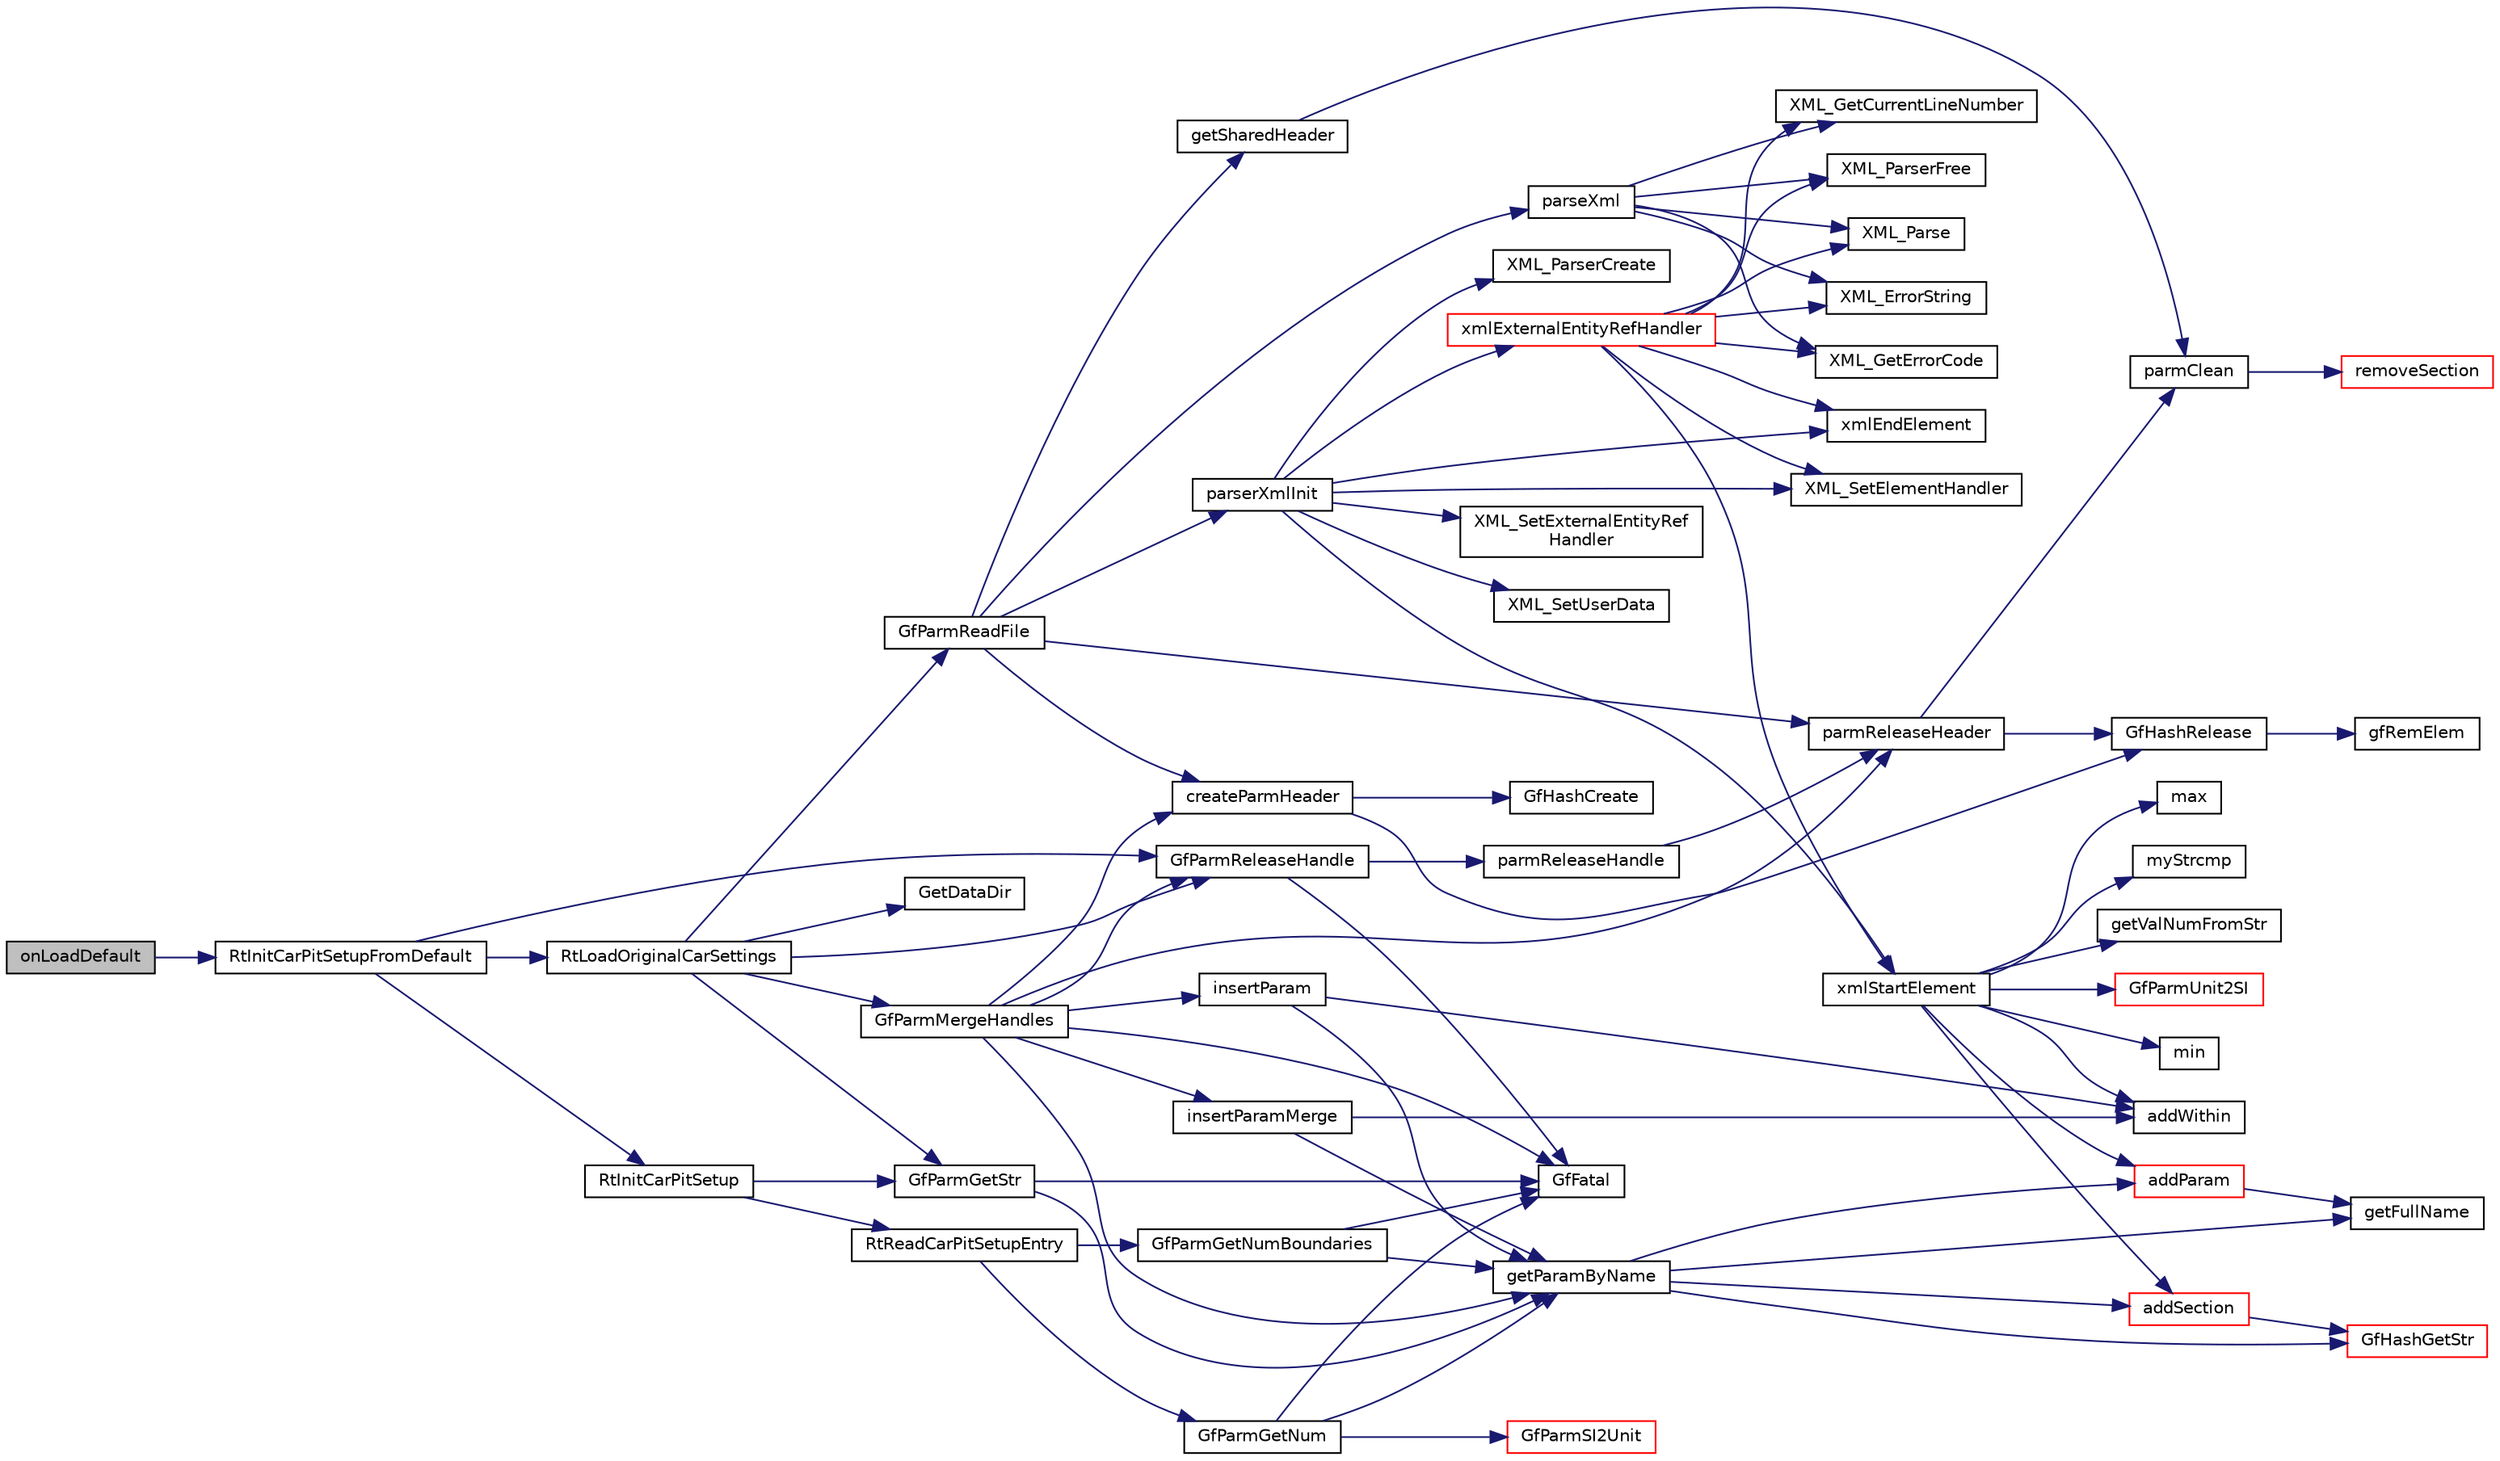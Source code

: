 digraph "onLoadDefault"
{
  edge [fontname="Helvetica",fontsize="10",labelfontname="Helvetica",labelfontsize="10"];
  node [fontname="Helvetica",fontsize="10",shape=record];
  rankdir="LR";
  Node1 [label="onLoadDefault",height=0.2,width=0.4,color="black", fillcolor="grey75", style="filled", fontcolor="black"];
  Node1 -> Node2 [color="midnightblue",fontsize="10",style="solid",fontname="Helvetica"];
  Node2 [label="RtInitCarPitSetupFromDefault",height=0.2,width=0.4,color="black", fillcolor="white", style="filled",URL="$group__setuptools.html#ga18613042fceb2a6d2e0c39513cdcba13",tooltip="Initialize the given tCarPitSetup with the original TORCS setup, that means the car setup merged with..."];
  Node2 -> Node3 [color="midnightblue",fontsize="10",style="solid",fontname="Helvetica"];
  Node3 [label="RtLoadOriginalCarSettings",height=0.2,width=0.4,color="black", fillcolor="white", style="filled",URL="$group__setuptools.html#ga84b1c1a4c6f08e9d698b63d383a1ffca",tooltip="Gets a handle to a parameter file containing the original TORCS car setup, that means the car setup m..."];
  Node3 -> Node4 [color="midnightblue",fontsize="10",style="solid",fontname="Helvetica"];
  Node4 [label="GetDataDir",height=0.2,width=0.4,color="black", fillcolor="white", style="filled",URL="$tgf_8cpp.html#a8da3bb990f9a7f989debae89ee819751"];
  Node3 -> Node5 [color="midnightblue",fontsize="10",style="solid",fontname="Helvetica"];
  Node5 [label="GfParmReadFile",height=0.2,width=0.4,color="black", fillcolor="white", style="filled",URL="$group__paramsfile.html#ga86fccfc1b5f8abf4ef6546896abd1e4f",tooltip="Read parameter set from file and return handle to parameter set. "];
  Node5 -> Node6 [color="midnightblue",fontsize="10",style="solid",fontname="Helvetica"];
  Node6 [label="getSharedHeader",height=0.2,width=0.4,color="black", fillcolor="white", style="filled",URL="$group__paramshelper.html#ga5935841c26ba851b585d1b06a06b04f9",tooltip="Helper function for looking up parameter sets in the cache. "];
  Node6 -> Node7 [color="midnightblue",fontsize="10",style="solid",fontname="Helvetica"];
  Node7 [label="parmClean",height=0.2,width=0.4,color="black", fillcolor="white", style="filled",URL="$group__paramshelper.html#gaac5f3f388c857d021c431414dc192346",tooltip="Helper function to release the parameter set content. "];
  Node7 -> Node8 [color="midnightblue",fontsize="10",style="solid",fontname="Helvetica"];
  Node8 [label="removeSection",height=0.2,width=0.4,color="red", fillcolor="white", style="filled",URL="$group__paramshelper.html#gac51895ad01bc596f2891d7f1dce31a3b",tooltip="Helper function to remove a section and its contents (subsections, elements). "];
  Node5 -> Node9 [color="midnightblue",fontsize="10",style="solid",fontname="Helvetica"];
  Node9 [label="createParmHeader",height=0.2,width=0.4,color="black", fillcolor="white", style="filled",URL="$group__paramshelper.html#ga51eeeb22e31263d97660ac17f4523059",tooltip="Helper function to create header for parameter set handle. "];
  Node9 -> Node10 [color="midnightblue",fontsize="10",style="solid",fontname="Helvetica"];
  Node10 [label="GfHashCreate",height=0.2,width=0.4,color="black", fillcolor="white", style="filled",URL="$group__hash.html#ga2f9ae7e2ca54b135a6fed903b26a51c3",tooltip="Create a new hash table. "];
  Node9 -> Node11 [color="midnightblue",fontsize="10",style="solid",fontname="Helvetica"];
  Node11 [label="GfHashRelease",height=0.2,width=0.4,color="black", fillcolor="white", style="filled",URL="$group__hash.html#ga7a1013beb031af3ded1251fb41ba0ae2",tooltip="Release a hash table. "];
  Node11 -> Node12 [color="midnightblue",fontsize="10",style="solid",fontname="Helvetica"];
  Node12 [label="gfRemElem",height=0.2,width=0.4,color="black", fillcolor="white", style="filled",URL="$hash_8cpp.html#ad7fbb4bb2471283e27a8104d62d88720",tooltip="Remove a table element. "];
  Node5 -> Node13 [color="midnightblue",fontsize="10",style="solid",fontname="Helvetica"];
  Node13 [label="parserXmlInit",height=0.2,width=0.4,color="black", fillcolor="white", style="filled",URL="$group__paramshelper.html#gac858836123c9b216a1ac07054f1c622e",tooltip="Helper function to set up XML parser in parmHandle. "];
  Node13 -> Node14 [color="midnightblue",fontsize="10",style="solid",fontname="Helvetica"];
  Node14 [label="XML_ParserCreate",height=0.2,width=0.4,color="black", fillcolor="white", style="filled",URL="$xmlparse_8h.html#ade0dde4b0e968d0ca6276f44576e13f7"];
  Node13 -> Node15 [color="midnightblue",fontsize="10",style="solid",fontname="Helvetica"];
  Node15 [label="XML_SetElementHandler",height=0.2,width=0.4,color="black", fillcolor="white", style="filled",URL="$xmlparse_8h.html#a8196f30d3a7d9af1d4ef6d19393670ce"];
  Node13 -> Node16 [color="midnightblue",fontsize="10",style="solid",fontname="Helvetica"];
  Node16 [label="xmlStartElement",height=0.2,width=0.4,color="black", fillcolor="white", style="filled",URL="$group__paramshelper.html#ga45d22a41d2ebfe64d6d62222ce1f799c",tooltip="Helper function to process opening XML elements. "];
  Node16 -> Node17 [color="midnightblue",fontsize="10",style="solid",fontname="Helvetica"];
  Node17 [label="min",height=0.2,width=0.4,color="black", fillcolor="white", style="filled",URL="$_basic_8h.html#a07ea3b7c7ac18b96fd67ba3a6757ceb2"];
  Node16 -> Node18 [color="midnightblue",fontsize="10",style="solid",fontname="Helvetica"];
  Node18 [label="max",height=0.2,width=0.4,color="black", fillcolor="white", style="filled",URL="$_basic_8h.html#a5d2b2bbbf85f9a5ef76ff76cf42a4e69"];
  Node16 -> Node19 [color="midnightblue",fontsize="10",style="solid",fontname="Helvetica"];
  Node19 [label="myStrcmp",height=0.2,width=0.4,color="black", fillcolor="white", style="filled",URL="$params_8cpp.html#abe4e52c180f7f323352a4d231263478c"];
  Node16 -> Node20 [color="midnightblue",fontsize="10",style="solid",fontname="Helvetica"];
  Node20 [label="addSection",height=0.2,width=0.4,color="red", fillcolor="white", style="filled",URL="$group__paramshelper.html#ga56946944d68598d938e65db86ce1221f",tooltip="Helper function to add a section to a parameter set. "];
  Node20 -> Node21 [color="midnightblue",fontsize="10",style="solid",fontname="Helvetica"];
  Node21 [label="GfHashGetStr",height=0.2,width=0.4,color="red", fillcolor="white", style="filled",URL="$group__hash.html#ga4e47f57400b95ab9b6fe918c123fdb26",tooltip="Get the user data associated with a string key. "];
  Node16 -> Node22 [color="midnightblue",fontsize="10",style="solid",fontname="Helvetica"];
  Node22 [label="addParam",height=0.2,width=0.4,color="red", fillcolor="white", style="filled",URL="$group__paramshelper.html#gaf202744654cbc648b47479f30ccc3a8c",tooltip="Helper function to add parameter, does not check for duplicated name. "];
  Node22 -> Node23 [color="midnightblue",fontsize="10",style="solid",fontname="Helvetica"];
  Node23 [label="getFullName",height=0.2,width=0.4,color="black", fillcolor="white", style="filled",URL="$group__paramshelper.html#gaf12253922391ef1139cd12f2a0ffa5ea",tooltip="Helper function to get the full name of a parameter (full name: \"sectionName/paramName\"). "];
  Node16 -> Node24 [color="midnightblue",fontsize="10",style="solid",fontname="Helvetica"];
  Node24 [label="getValNumFromStr",height=0.2,width=0.4,color="black", fillcolor="white", style="filled",URL="$group__paramshelper.html#ga3228b857edd4ab506cbc751eff895f77",tooltip="Helper function to parse number. "];
  Node16 -> Node25 [color="midnightblue",fontsize="10",style="solid",fontname="Helvetica"];
  Node25 [label="GfParmUnit2SI",height=0.2,width=0.4,color="red", fillcolor="white", style="filled",URL="$group__paramsdata.html#ga86ff634469b4c8640498bc574735a398",tooltip="Convert a value given in unit to SI. "];
  Node16 -> Node26 [color="midnightblue",fontsize="10",style="solid",fontname="Helvetica"];
  Node26 [label="addWithin",height=0.2,width=0.4,color="black", fillcolor="white", style="filled",URL="$group__paramshelper.html#ga3d4c07b7c028dd4071be3452983b6bab",tooltip="Helper function to add \"within\" options to parameter curParam. "];
  Node13 -> Node27 [color="midnightblue",fontsize="10",style="solid",fontname="Helvetica"];
  Node27 [label="xmlEndElement",height=0.2,width=0.4,color="black", fillcolor="white", style="filled",URL="$group__paramshelper.html#ga48f0e93d727aea78b8dadfb8e859c26d",tooltip="Helper function to process closing XML elements. "];
  Node13 -> Node28 [color="midnightblue",fontsize="10",style="solid",fontname="Helvetica"];
  Node28 [label="XML_SetExternalEntityRef\lHandler",height=0.2,width=0.4,color="black", fillcolor="white", style="filled",URL="$xmlparse_8h.html#a4be35852fe0a42e2f46e990a49b12905"];
  Node13 -> Node29 [color="midnightblue",fontsize="10",style="solid",fontname="Helvetica"];
  Node29 [label="xmlExternalEntityRefHandler",height=0.2,width=0.4,color="red", fillcolor="white", style="filled",URL="$group__paramshelper.html#gab2e26dde18900c30b28d2476878ecdc2",tooltip="Helper function to handle external XML entities (XML referencing over multiple files/URI&#39;s). "];
  Node29 -> Node15 [color="midnightblue",fontsize="10",style="solid",fontname="Helvetica"];
  Node29 -> Node16 [color="midnightblue",fontsize="10",style="solid",fontname="Helvetica"];
  Node29 -> Node27 [color="midnightblue",fontsize="10",style="solid",fontname="Helvetica"];
  Node29 -> Node30 [color="midnightblue",fontsize="10",style="solid",fontname="Helvetica"];
  Node30 [label="XML_Parse",height=0.2,width=0.4,color="black", fillcolor="white", style="filled",URL="$xmlparse_8h.html#aa06dad15892c63db00b52076959824ab"];
  Node29 -> Node31 [color="midnightblue",fontsize="10",style="solid",fontname="Helvetica"];
  Node31 [label="XML_ErrorString",height=0.2,width=0.4,color="black", fillcolor="white", style="filled",URL="$xmlparse_8h.html#ad5096213a0c5e65394c9cce5c378edbe"];
  Node29 -> Node32 [color="midnightblue",fontsize="10",style="solid",fontname="Helvetica"];
  Node32 [label="XML_GetErrorCode",height=0.2,width=0.4,color="black", fillcolor="white", style="filled",URL="$xmlparse_8h.html#a52353f6b74112285d2480e5396de1909"];
  Node29 -> Node33 [color="midnightblue",fontsize="10",style="solid",fontname="Helvetica"];
  Node33 [label="XML_GetCurrentLineNumber",height=0.2,width=0.4,color="black", fillcolor="white", style="filled",URL="$xmlparse_8h.html#af83853fd6e66f9e3da11533240c4225f"];
  Node29 -> Node34 [color="midnightblue",fontsize="10",style="solid",fontname="Helvetica"];
  Node34 [label="XML_ParserFree",height=0.2,width=0.4,color="black", fillcolor="white", style="filled",URL="$xmlparse_8h.html#ad46cb4a3a84d2b767811fc788b7cf90f"];
  Node13 -> Node35 [color="midnightblue",fontsize="10",style="solid",fontname="Helvetica"];
  Node35 [label="XML_SetUserData",height=0.2,width=0.4,color="black", fillcolor="white", style="filled",URL="$xmlparse_8h.html#aa5537176d35f3a2a96f9a56886ea1752"];
  Node5 -> Node36 [color="midnightblue",fontsize="10",style="solid",fontname="Helvetica"];
  Node36 [label="parseXml",height=0.2,width=0.4,color="black", fillcolor="white", style="filled",URL="$group__paramshelper.html#gaf8e1884873dd5449e8fedab60c19e46a",tooltip="Helper function to parse one line of XML. "];
  Node36 -> Node30 [color="midnightblue",fontsize="10",style="solid",fontname="Helvetica"];
  Node36 -> Node31 [color="midnightblue",fontsize="10",style="solid",fontname="Helvetica"];
  Node36 -> Node32 [color="midnightblue",fontsize="10",style="solid",fontname="Helvetica"];
  Node36 -> Node33 [color="midnightblue",fontsize="10",style="solid",fontname="Helvetica"];
  Node36 -> Node34 [color="midnightblue",fontsize="10",style="solid",fontname="Helvetica"];
  Node5 -> Node37 [color="midnightblue",fontsize="10",style="solid",fontname="Helvetica"];
  Node37 [label="parmReleaseHeader",height=0.2,width=0.4,color="black", fillcolor="white", style="filled",URL="$group__paramshelper.html#ga240416a305e2986d5fe269ae7ecc92df",tooltip="Helper function to release the parameter set if the reference counter is 0. "];
  Node37 -> Node7 [color="midnightblue",fontsize="10",style="solid",fontname="Helvetica"];
  Node37 -> Node11 [color="midnightblue",fontsize="10",style="solid",fontname="Helvetica"];
  Node3 -> Node38 [color="midnightblue",fontsize="10",style="solid",fontname="Helvetica"];
  Node38 [label="GfParmGetStr",height=0.2,width=0.4,color="black", fillcolor="white", style="filled",URL="$group__paramsdata.html#gaa37bfd1fabd03d24fd50812c2330fa12",tooltip="Get a string parameter from the parameter set handle. "];
  Node38 -> Node39 [color="midnightblue",fontsize="10",style="solid",fontname="Helvetica"];
  Node39 [label="GfFatal",height=0.2,width=0.4,color="black", fillcolor="white", style="filled",URL="$tgf_8h.html#a927c58e55400ef72e0e54548b26f973d"];
  Node38 -> Node40 [color="midnightblue",fontsize="10",style="solid",fontname="Helvetica"];
  Node40 [label="getParamByName",height=0.2,width=0.4,color="black", fillcolor="white", style="filled",URL="$group__paramshelper.html#gad76ca407ee6b618e69f80c80aa319d63",tooltip="Helper function to get (or create) a parameter by name. "];
  Node40 -> Node23 [color="midnightblue",fontsize="10",style="solid",fontname="Helvetica"];
  Node40 -> Node21 [color="midnightblue",fontsize="10",style="solid",fontname="Helvetica"];
  Node40 -> Node20 [color="midnightblue",fontsize="10",style="solid",fontname="Helvetica"];
  Node40 -> Node22 [color="midnightblue",fontsize="10",style="solid",fontname="Helvetica"];
  Node3 -> Node41 [color="midnightblue",fontsize="10",style="solid",fontname="Helvetica"];
  Node41 [label="GfParmReleaseHandle",height=0.2,width=0.4,color="black", fillcolor="white", style="filled",URL="$group__paramsfile.html#ga1a1597d2697db41bcb9fdb64a6569761",tooltip="Release given parameter set handle parmHandle. "];
  Node41 -> Node39 [color="midnightblue",fontsize="10",style="solid",fontname="Helvetica"];
  Node41 -> Node42 [color="midnightblue",fontsize="10",style="solid",fontname="Helvetica"];
  Node42 [label="parmReleaseHandle",height=0.2,width=0.4,color="black", fillcolor="white", style="filled",URL="$group__paramshelper.html#gaed13d1d94abd7055dcd118e91a857cf8",tooltip="Helper function to release the handle and eventually the referenced parameter set (if the reference c..."];
  Node42 -> Node37 [color="midnightblue",fontsize="10",style="solid",fontname="Helvetica"];
  Node3 -> Node43 [color="midnightblue",fontsize="10",style="solid",fontname="Helvetica"];
  Node43 [label="GfParmMergeHandles",height=0.2,width=0.4,color="black", fillcolor="white", style="filled",URL="$group__paramsfile.html#ga446ff900a0929bce0b5546d2cc4217dd",tooltip="Merge two parameter sets into a new one, either containing parameters from ref, tgt or from both sets..."];
  Node43 -> Node39 [color="midnightblue",fontsize="10",style="solid",fontname="Helvetica"];
  Node43 -> Node9 [color="midnightblue",fontsize="10",style="solid",fontname="Helvetica"];
  Node43 -> Node37 [color="midnightblue",fontsize="10",style="solid",fontname="Helvetica"];
  Node43 -> Node40 [color="midnightblue",fontsize="10",style="solid",fontname="Helvetica"];
  Node43 -> Node44 [color="midnightblue",fontsize="10",style="solid",fontname="Helvetica"];
  Node44 [label="insertParamMerge",height=0.2,width=0.4,color="black", fillcolor="white", style="filled",URL="$group__paramshelper.html#gaefb12027e1c198d44aa259990c1f2a76",tooltip="Helper function to merge a parameter into a parameter set. "];
  Node44 -> Node40 [color="midnightblue",fontsize="10",style="solid",fontname="Helvetica"];
  Node44 -> Node26 [color="midnightblue",fontsize="10",style="solid",fontname="Helvetica"];
  Node43 -> Node45 [color="midnightblue",fontsize="10",style="solid",fontname="Helvetica"];
  Node45 [label="insertParam",height=0.2,width=0.4,color="black", fillcolor="white", style="filled",URL="$group__paramshelper.html#ga7b419753777f2f3d96b71586d7999bc9",tooltip="Helper function to insert a parameter into a parameter set. "];
  Node45 -> Node40 [color="midnightblue",fontsize="10",style="solid",fontname="Helvetica"];
  Node45 -> Node26 [color="midnightblue",fontsize="10",style="solid",fontname="Helvetica"];
  Node43 -> Node41 [color="midnightblue",fontsize="10",style="solid",fontname="Helvetica"];
  Node2 -> Node46 [color="midnightblue",fontsize="10",style="solid",fontname="Helvetica"];
  Node46 [label="RtInitCarPitSetup",height=0.2,width=0.4,color="black", fillcolor="white", style="filled",URL="$group__setuptools.html#gaeac50f62aeee0f2e936bacc869143541",tooltip="Initialize tCarPitSetup from data in parameter set given in handle hdle. "];
  Node46 -> Node47 [color="midnightblue",fontsize="10",style="solid",fontname="Helvetica"];
  Node47 [label="RtReadCarPitSetupEntry",height=0.2,width=0.4,color="black", fillcolor="white", style="filled",URL="$rttrack_8cpp.html#add399a5f821a9ee4b9402faeec60816f"];
  Node47 -> Node48 [color="midnightblue",fontsize="10",style="solid",fontname="Helvetica"];
  Node48 [label="GfParmGetNum",height=0.2,width=0.4,color="black", fillcolor="white", style="filled",URL="$group__paramsdata.html#ga57d6d6694c94482128c7b7bd6bf0a2e8",tooltip="Get a numerical parameter from the parameter set handle. "];
  Node48 -> Node39 [color="midnightblue",fontsize="10",style="solid",fontname="Helvetica"];
  Node48 -> Node40 [color="midnightblue",fontsize="10",style="solid",fontname="Helvetica"];
  Node48 -> Node49 [color="midnightblue",fontsize="10",style="solid",fontname="Helvetica"];
  Node49 [label="GfParmSI2Unit",height=0.2,width=0.4,color="red", fillcolor="white", style="filled",URL="$group__paramsdata.html#gab24de0cda7e3f9a5ea42be6dd7592a38",tooltip="Convert a value from SI to given unit. "];
  Node47 -> Node50 [color="midnightblue",fontsize="10",style="solid",fontname="Helvetica"];
  Node50 [label="GfParmGetNumBoundaries",height=0.2,width=0.4,color="black", fillcolor="white", style="filled",URL="$group__paramsdata.html#gac9c192cfcb3fe4ce0c6364b3516d9327",tooltip="Get the min and max of a numerical parameter from the parameter set handle. "];
  Node50 -> Node39 [color="midnightblue",fontsize="10",style="solid",fontname="Helvetica"];
  Node50 -> Node40 [color="midnightblue",fontsize="10",style="solid",fontname="Helvetica"];
  Node46 -> Node38 [color="midnightblue",fontsize="10",style="solid",fontname="Helvetica"];
  Node2 -> Node41 [color="midnightblue",fontsize="10",style="solid",fontname="Helvetica"];
}
